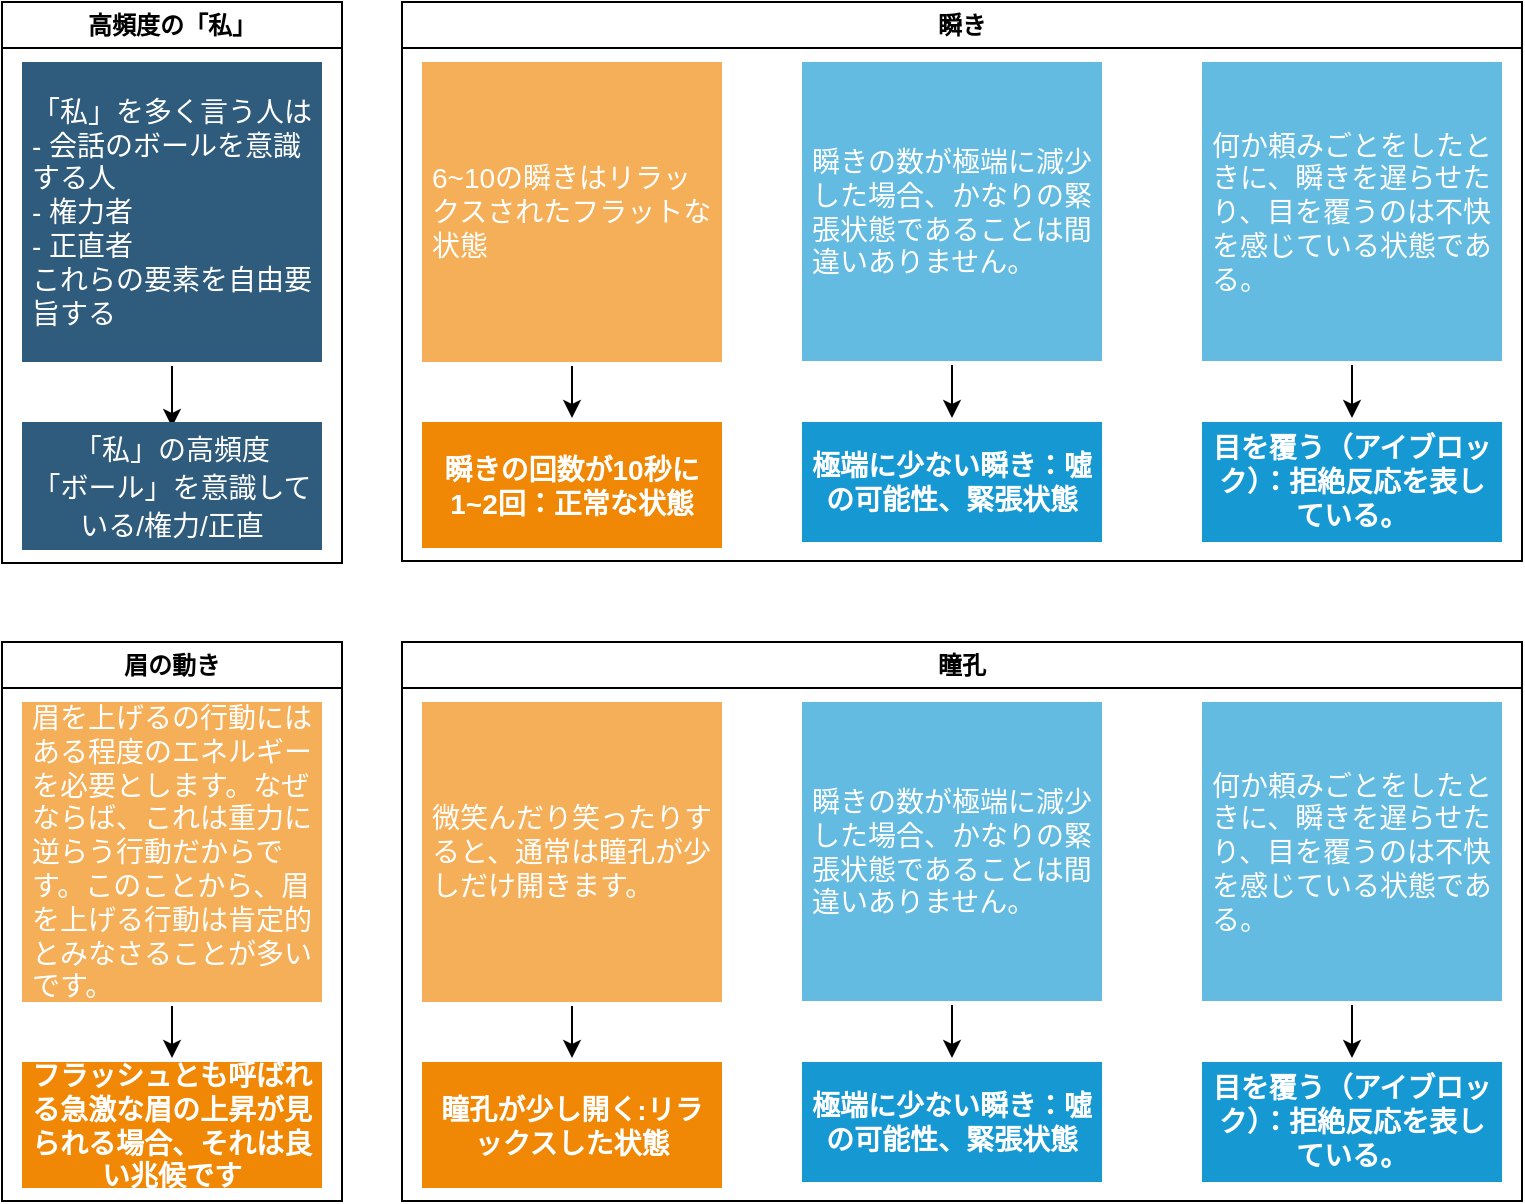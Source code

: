 <mxfile version="24.0.6" type="github">
  <diagram name="read_eye" id="w0lN0k3Da2YKYlmLff3g">
    <mxGraphModel dx="1674" dy="818" grid="1" gridSize="10" guides="1" tooltips="1" connect="1" arrows="1" fold="1" page="1" pageScale="1" pageWidth="827" pageHeight="1169" math="0" shadow="0">
      <root>
        <mxCell id="0" />
        <mxCell id="1" parent="0" />
        <mxCell id="sUTv1DPl5SNuNjNPDAft-1" value="高頻度の「私」" style="swimlane;whiteSpace=wrap;html=1;" parent="1" vertex="1">
          <mxGeometry x="40" y="80" width="170" height="280.5" as="geometry" />
        </mxCell>
        <mxCell id="sUTv1DPl5SNuNjNPDAft-2" style="edgeStyle=orthogonalEdgeStyle;rounded=0;orthogonalLoop=1;jettySize=auto;html=1;entryX=0.5;entryY=0;entryDx=0;entryDy=0;" parent="sUTv1DPl5SNuNjNPDAft-1" edge="1">
          <mxGeometry relative="1" as="geometry">
            <mxPoint x="85" y="182" as="sourcePoint" />
            <mxPoint x="85" y="212.5" as="targetPoint" />
          </mxGeometry>
        </mxCell>
        <mxCell id="sUTv1DPl5SNuNjNPDAft-3" value="&lt;div style=&quot;border-color: var(--border-color);&quot;&gt;&lt;div style=&quot;border-color: var(--border-color);&quot;&gt;「私」を多く言う人は&lt;/div&gt;&lt;div style=&quot;border-color: var(--border-color);&quot;&gt;- 会話のボールを意識する人&lt;/div&gt;&lt;div style=&quot;border-color: var(--border-color);&quot;&gt;- 権力者&lt;/div&gt;&lt;div style=&quot;border-color: var(--border-color);&quot;&gt;- 正直者&lt;/div&gt;&lt;div style=&quot;border-color: var(--border-color);&quot;&gt;これらの要素を自由要旨する&lt;/div&gt;&lt;/div&gt;" style="rounded=1;whiteSpace=wrap;html=1;shadow=0;labelBackgroundColor=none;strokeColor=none;strokeWidth=3;fillColor=#2F5B7C;fontFamily=Helvetica;fontSize=14;fontColor=#FFFFFF;align=left;spacing=5;arcSize=0;perimeterSpacing=2;" parent="sUTv1DPl5SNuNjNPDAft-1" vertex="1">
          <mxGeometry x="10" y="30" width="150" height="150" as="geometry" />
        </mxCell>
        <mxCell id="sUTv1DPl5SNuNjNPDAft-4" value="&lt;span style=&quot;font-size: 14px; font-weight: 400;&quot;&gt;「私」の高頻度&lt;/span&gt;&lt;div&gt;&lt;span style=&quot;font-size: 14px; font-weight: 400;&quot;&gt;「ボール」を意識している/権力/正直&lt;/span&gt;&lt;br&gt;&lt;/div&gt;" style="rounded=1;whiteSpace=wrap;html=1;shadow=0;labelBackgroundColor=none;strokeColor=none;strokeWidth=3;fillColor=#2F5B7C;fontFamily=Helvetica;fontSize=16;fontColor=#FFFFFF;align=center;fontStyle=1;spacing=5;arcSize=0;perimeterSpacing=2;" parent="sUTv1DPl5SNuNjNPDAft-1" vertex="1">
          <mxGeometry x="10" y="210" width="150" height="64" as="geometry" />
        </mxCell>
        <mxCell id="sUTv1DPl5SNuNjNPDAft-5" value="瞬き" style="swimlane;whiteSpace=wrap;html=1;startSize=23;" parent="1" vertex="1">
          <mxGeometry x="240" y="80" width="560" height="279.5" as="geometry" />
        </mxCell>
        <mxCell id="sUTv1DPl5SNuNjNPDAft-6" value="瞬きの回数が10秒に1~2回：正常な状態&lt;div&gt;&lt;/div&gt;" style="rounded=1;whiteSpace=wrap;html=1;shadow=0;labelBackgroundColor=none;strokeColor=none;strokeWidth=3;fillColor=#F08705;fontFamily=Helvetica;fontSize=14;fontColor=#FFFFFF;align=center;spacing=5;fontStyle=1;arcSize=0;perimeterSpacing=2;" parent="sUTv1DPl5SNuNjNPDAft-5" vertex="1">
          <mxGeometry x="10" y="210" width="150" height="63" as="geometry" />
        </mxCell>
        <mxCell id="sUTv1DPl5SNuNjNPDAft-7" style="edgeStyle=orthogonalEdgeStyle;rounded=0;orthogonalLoop=1;jettySize=auto;html=1;" parent="sUTv1DPl5SNuNjNPDAft-5" source="sUTv1DPl5SNuNjNPDAft-8" target="sUTv1DPl5SNuNjNPDAft-6" edge="1">
          <mxGeometry relative="1" as="geometry" />
        </mxCell>
        <UserObject label="6~10の瞬きはリラックスされたフラットな状態" link="https://zenn.dev/minegishirei/books/engineer_psychology/viewer/1000eye#%E7%9E%AC%E3%81%8D%E3%81%AE%E5%9B%9E%E6%95%B0%E3%81%8C10%E7%A7%92%E3%81%AB1~2%E5%9B%9E%EF%BC%9A%E6%AD%A3%E5%B8%B8%E3%81%AA%E7%8A%B6%E6%85%8B" id="sUTv1DPl5SNuNjNPDAft-8">
          <mxCell style="rounded=1;whiteSpace=wrap;html=1;shadow=0;labelBackgroundColor=none;strokeColor=none;strokeWidth=3;fillColor=#f5af58;fontFamily=Helvetica;fontSize=14;fontColor=#FFFFFF;align=left;spacing=5;arcSize=0;perimeterSpacing=2;" parent="sUTv1DPl5SNuNjNPDAft-5" vertex="1">
            <mxGeometry x="10" y="30" width="150" height="150" as="geometry" />
          </mxCell>
        </UserObject>
        <mxCell id="sUTv1DPl5SNuNjNPDAft-9" value="極端に少ない瞬き：噓の可能性、緊張状態" style="rounded=1;whiteSpace=wrap;html=1;shadow=0;labelBackgroundColor=none;strokeColor=none;strokeWidth=3;fillColor=#1699d3;fontFamily=Helvetica;fontSize=14;fontColor=#FFFFFF;align=center;spacing=5;fontStyle=1;arcSize=0;perimeterSpacing=2;" parent="sUTv1DPl5SNuNjNPDAft-5" vertex="1">
          <mxGeometry x="200" y="210" width="150" height="60" as="geometry" />
        </mxCell>
        <mxCell id="sUTv1DPl5SNuNjNPDAft-10" style="edgeStyle=orthogonalEdgeStyle;rounded=0;orthogonalLoop=1;jettySize=auto;html=1;entryX=0.5;entryY=0;entryDx=0;entryDy=0;" parent="sUTv1DPl5SNuNjNPDAft-5" source="sUTv1DPl5SNuNjNPDAft-11" target="sUTv1DPl5SNuNjNPDAft-9" edge="1">
          <mxGeometry relative="1" as="geometry" />
        </mxCell>
        <UserObject label="瞬きの数が極端に減少した場合、かなりの緊張状態であることは間違いありません。" link="https://zenn.dev/minegishirei/books/engineer_psychology/viewer/1000eye#%E6%A5%B5%E7%AB%AF%E3%81%AB%E5%B0%91%E3%81%AA%E3%81%84%E7%9E%AC%E3%81%8D%EF%BC%9A%E5%99%93%E3%81%AE%E5%8F%AF%E8%83%BD%E6%80%A7%E3%80%81%E7%B7%8A%E5%BC%B5%E7%8A%B6%E6%85%8B" id="sUTv1DPl5SNuNjNPDAft-11">
          <mxCell style="rounded=1;whiteSpace=wrap;html=1;shadow=0;labelBackgroundColor=none;strokeColor=none;strokeWidth=3;fillColor=#64bbe2;fontFamily=Helvetica;fontSize=14;fontColor=#FFFFFF;align=left;spacing=5;arcSize=0;perimeterSpacing=2;" parent="sUTv1DPl5SNuNjNPDAft-5" vertex="1">
            <mxGeometry x="200" y="30" width="150" height="149.5" as="geometry" />
          </mxCell>
        </UserObject>
        <mxCell id="U0M7dQLLfSlhjiTjjrG8-1" value="目を覆う（アイブロック）：拒絶反応を表している。" style="rounded=1;whiteSpace=wrap;html=1;shadow=0;labelBackgroundColor=none;strokeColor=none;strokeWidth=3;fillColor=#1699d3;fontFamily=Helvetica;fontSize=14;fontColor=#FFFFFF;align=center;spacing=5;fontStyle=1;arcSize=0;perimeterSpacing=2;" parent="sUTv1DPl5SNuNjNPDAft-5" vertex="1">
          <mxGeometry x="400" y="210" width="150" height="60" as="geometry" />
        </mxCell>
        <mxCell id="U0M7dQLLfSlhjiTjjrG8-2" style="edgeStyle=orthogonalEdgeStyle;rounded=0;orthogonalLoop=1;jettySize=auto;html=1;entryX=0.5;entryY=0;entryDx=0;entryDy=0;" parent="sUTv1DPl5SNuNjNPDAft-5" source="U0M7dQLLfSlhjiTjjrG8-3" target="U0M7dQLLfSlhjiTjjrG8-1" edge="1">
          <mxGeometry relative="1" as="geometry" />
        </mxCell>
        <UserObject label="何か頼みごとをしたときに、瞬きを遅らせたり、目を覆うのは不快を感じている状態である。" link="https://zenn.dev/minegishirei/books/engineer_psychology/viewer/1000eye#%E6%A5%B5%E7%AB%AF%E3%81%AB%E5%B0%91%E3%81%AA%E3%81%84%E7%9E%AC%E3%81%8D%EF%BC%9A%E5%99%93%E3%81%AE%E5%8F%AF%E8%83%BD%E6%80%A7%E3%80%81%E7%B7%8A%E5%BC%B5%E7%8A%B6%E6%85%8B" id="U0M7dQLLfSlhjiTjjrG8-3">
          <mxCell style="rounded=1;whiteSpace=wrap;html=1;shadow=0;labelBackgroundColor=none;strokeColor=none;strokeWidth=3;fillColor=#64bbe2;fontFamily=Helvetica;fontSize=14;fontColor=#FFFFFF;align=left;spacing=5;arcSize=0;perimeterSpacing=2;" parent="sUTv1DPl5SNuNjNPDAft-5" vertex="1">
            <mxGeometry x="400" y="30" width="150" height="149.5" as="geometry" />
          </mxCell>
        </UserObject>
        <mxCell id="U0M7dQLLfSlhjiTjjrG8-4" value="眉の動き" style="swimlane;whiteSpace=wrap;html=1;startSize=23;" parent="1" vertex="1">
          <mxGeometry x="40" y="400" width="170" height="279.5" as="geometry" />
        </mxCell>
        <mxCell id="U0M7dQLLfSlhjiTjjrG8-5" value="フラッシュとも呼ばれる急激な眉の上昇が見られる場合、それは良い兆候です&lt;div&gt;&lt;/div&gt;" style="rounded=1;whiteSpace=wrap;html=1;shadow=0;labelBackgroundColor=none;strokeColor=none;strokeWidth=3;fillColor=#F08705;fontFamily=Helvetica;fontSize=14;fontColor=#FFFFFF;align=center;spacing=5;fontStyle=1;arcSize=0;perimeterSpacing=2;" parent="U0M7dQLLfSlhjiTjjrG8-4" vertex="1">
          <mxGeometry x="10" y="210" width="150" height="63" as="geometry" />
        </mxCell>
        <mxCell id="U0M7dQLLfSlhjiTjjrG8-6" style="edgeStyle=orthogonalEdgeStyle;rounded=0;orthogonalLoop=1;jettySize=auto;html=1;" parent="U0M7dQLLfSlhjiTjjrG8-4" source="U0M7dQLLfSlhjiTjjrG8-7" target="U0M7dQLLfSlhjiTjjrG8-5" edge="1">
          <mxGeometry relative="1" as="geometry" />
        </mxCell>
        <UserObject label="&lt;div&gt;眉を上げるの行動にはある程度のエネルギーを必要とします。なぜならば、これは重力に逆らう行動だからです。このことから、眉を上げる&lt;span style=&quot;background-color: initial;&quot;&gt;行動は肯定的とみなさることが多いです。&lt;/span&gt;&lt;/div&gt;" link="https://zenn.dev/minegishirei/books/engineer_psychology/viewer/1000eye#%E7%9E%AC%E3%81%8D%E3%81%AE%E5%9B%9E%E6%95%B0%E3%81%8C10%E7%A7%92%E3%81%AB1~2%E5%9B%9E%EF%BC%9A%E6%AD%A3%E5%B8%B8%E3%81%AA%E7%8A%B6%E6%85%8B" id="U0M7dQLLfSlhjiTjjrG8-7">
          <mxCell style="rounded=1;whiteSpace=wrap;html=1;shadow=0;labelBackgroundColor=none;strokeColor=none;strokeWidth=3;fillColor=#f5af58;fontFamily=Helvetica;fontSize=14;fontColor=#FFFFFF;align=left;spacing=5;arcSize=0;perimeterSpacing=2;" parent="U0M7dQLLfSlhjiTjjrG8-4" vertex="1">
            <mxGeometry x="10" y="30" width="150" height="150" as="geometry" />
          </mxCell>
        </UserObject>
        <mxCell id="-Y1X-hNZmjjMe6V45IRv-19" value="瞳孔" style="swimlane;whiteSpace=wrap;html=1;startSize=23;" vertex="1" parent="1">
          <mxGeometry x="240" y="400" width="560" height="279.5" as="geometry" />
        </mxCell>
        <mxCell id="-Y1X-hNZmjjMe6V45IRv-20" value="瞳孔が少し開く:リラックスした状態&lt;div&gt;&lt;/div&gt;" style="rounded=1;whiteSpace=wrap;html=1;shadow=0;labelBackgroundColor=none;strokeColor=none;strokeWidth=3;fillColor=#F08705;fontFamily=Helvetica;fontSize=14;fontColor=#FFFFFF;align=center;spacing=5;fontStyle=1;arcSize=0;perimeterSpacing=2;" vertex="1" parent="-Y1X-hNZmjjMe6V45IRv-19">
          <mxGeometry x="10" y="210" width="150" height="63" as="geometry" />
        </mxCell>
        <mxCell id="-Y1X-hNZmjjMe6V45IRv-21" style="edgeStyle=orthogonalEdgeStyle;rounded=0;orthogonalLoop=1;jettySize=auto;html=1;" edge="1" parent="-Y1X-hNZmjjMe6V45IRv-19" source="-Y1X-hNZmjjMe6V45IRv-22" target="-Y1X-hNZmjjMe6V45IRv-20">
          <mxGeometry relative="1" as="geometry" />
        </mxCell>
        <UserObject label="微笑んだり笑ったりすると、通常は瞳孔が少しだけ開きます。" link="https://zenn.dev/minegishirei/books/engineer_psychology/viewer/1000eye#%E7%9E%AC%E3%81%8D%E3%81%AE%E5%9B%9E%E6%95%B0%E3%81%8C10%E7%A7%92%E3%81%AB1~2%E5%9B%9E%EF%BC%9A%E6%AD%A3%E5%B8%B8%E3%81%AA%E7%8A%B6%E6%85%8B" id="-Y1X-hNZmjjMe6V45IRv-22">
          <mxCell style="rounded=1;whiteSpace=wrap;html=1;shadow=0;labelBackgroundColor=none;strokeColor=none;strokeWidth=3;fillColor=#f5af58;fontFamily=Helvetica;fontSize=14;fontColor=#FFFFFF;align=left;spacing=5;arcSize=0;perimeterSpacing=2;" vertex="1" parent="-Y1X-hNZmjjMe6V45IRv-19">
            <mxGeometry x="10" y="30" width="150" height="150" as="geometry" />
          </mxCell>
        </UserObject>
        <mxCell id="-Y1X-hNZmjjMe6V45IRv-23" value="極端に少ない瞬き：噓の可能性、緊張状態" style="rounded=1;whiteSpace=wrap;html=1;shadow=0;labelBackgroundColor=none;strokeColor=none;strokeWidth=3;fillColor=#1699d3;fontFamily=Helvetica;fontSize=14;fontColor=#FFFFFF;align=center;spacing=5;fontStyle=1;arcSize=0;perimeterSpacing=2;" vertex="1" parent="-Y1X-hNZmjjMe6V45IRv-19">
          <mxGeometry x="200" y="210" width="150" height="60" as="geometry" />
        </mxCell>
        <mxCell id="-Y1X-hNZmjjMe6V45IRv-24" style="edgeStyle=orthogonalEdgeStyle;rounded=0;orthogonalLoop=1;jettySize=auto;html=1;entryX=0.5;entryY=0;entryDx=0;entryDy=0;" edge="1" parent="-Y1X-hNZmjjMe6V45IRv-19" source="-Y1X-hNZmjjMe6V45IRv-25" target="-Y1X-hNZmjjMe6V45IRv-23">
          <mxGeometry relative="1" as="geometry" />
        </mxCell>
        <UserObject label="瞬きの数が極端に減少した場合、かなりの緊張状態であることは間違いありません。" link="https://zenn.dev/minegishirei/books/engineer_psychology/viewer/1000eye#%E6%A5%B5%E7%AB%AF%E3%81%AB%E5%B0%91%E3%81%AA%E3%81%84%E7%9E%AC%E3%81%8D%EF%BC%9A%E5%99%93%E3%81%AE%E5%8F%AF%E8%83%BD%E6%80%A7%E3%80%81%E7%B7%8A%E5%BC%B5%E7%8A%B6%E6%85%8B" id="-Y1X-hNZmjjMe6V45IRv-25">
          <mxCell style="rounded=1;whiteSpace=wrap;html=1;shadow=0;labelBackgroundColor=none;strokeColor=none;strokeWidth=3;fillColor=#64bbe2;fontFamily=Helvetica;fontSize=14;fontColor=#FFFFFF;align=left;spacing=5;arcSize=0;perimeterSpacing=2;" vertex="1" parent="-Y1X-hNZmjjMe6V45IRv-19">
            <mxGeometry x="200" y="30" width="150" height="149.5" as="geometry" />
          </mxCell>
        </UserObject>
        <mxCell id="-Y1X-hNZmjjMe6V45IRv-26" value="目を覆う（アイブロック）：拒絶反応を表している。" style="rounded=1;whiteSpace=wrap;html=1;shadow=0;labelBackgroundColor=none;strokeColor=none;strokeWidth=3;fillColor=#1699d3;fontFamily=Helvetica;fontSize=14;fontColor=#FFFFFF;align=center;spacing=5;fontStyle=1;arcSize=0;perimeterSpacing=2;" vertex="1" parent="-Y1X-hNZmjjMe6V45IRv-19">
          <mxGeometry x="400" y="210" width="150" height="60" as="geometry" />
        </mxCell>
        <mxCell id="-Y1X-hNZmjjMe6V45IRv-27" style="edgeStyle=orthogonalEdgeStyle;rounded=0;orthogonalLoop=1;jettySize=auto;html=1;entryX=0.5;entryY=0;entryDx=0;entryDy=0;" edge="1" parent="-Y1X-hNZmjjMe6V45IRv-19" source="-Y1X-hNZmjjMe6V45IRv-28" target="-Y1X-hNZmjjMe6V45IRv-26">
          <mxGeometry relative="1" as="geometry" />
        </mxCell>
        <UserObject label="何か頼みごとをしたときに、瞬きを遅らせたり、目を覆うのは不快を感じている状態である。" link="https://zenn.dev/minegishirei/books/engineer_psychology/viewer/1000eye#%E6%A5%B5%E7%AB%AF%E3%81%AB%E5%B0%91%E3%81%AA%E3%81%84%E7%9E%AC%E3%81%8D%EF%BC%9A%E5%99%93%E3%81%AE%E5%8F%AF%E8%83%BD%E6%80%A7%E3%80%81%E7%B7%8A%E5%BC%B5%E7%8A%B6%E6%85%8B" id="-Y1X-hNZmjjMe6V45IRv-28">
          <mxCell style="rounded=1;whiteSpace=wrap;html=1;shadow=0;labelBackgroundColor=none;strokeColor=none;strokeWidth=3;fillColor=#64bbe2;fontFamily=Helvetica;fontSize=14;fontColor=#FFFFFF;align=left;spacing=5;arcSize=0;perimeterSpacing=2;" vertex="1" parent="-Y1X-hNZmjjMe6V45IRv-19">
            <mxGeometry x="400" y="30" width="150" height="149.5" as="geometry" />
          </mxCell>
        </UserObject>
      </root>
    </mxGraphModel>
  </diagram>
</mxfile>
